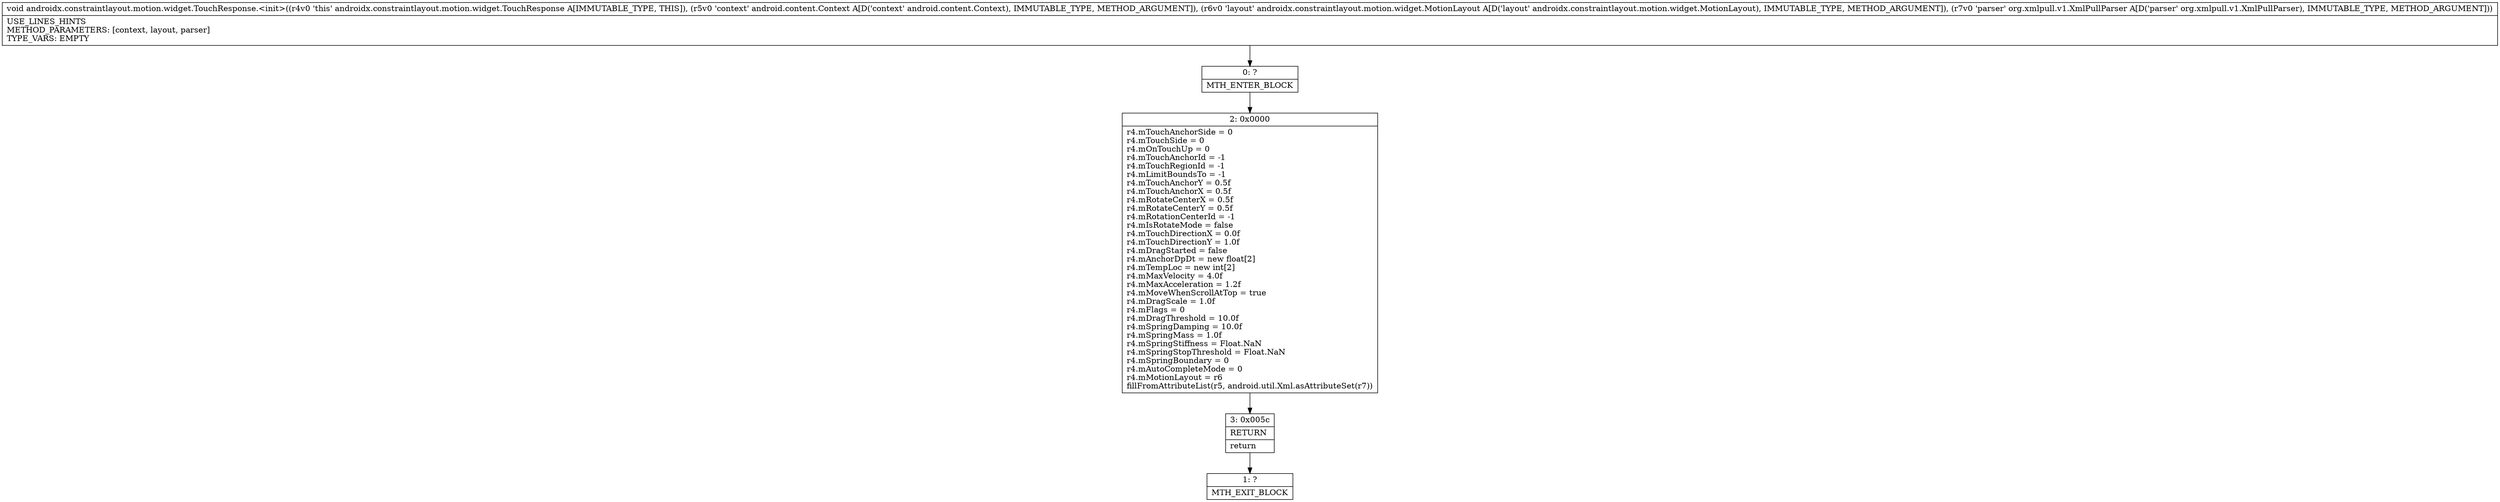 digraph "CFG forandroidx.constraintlayout.motion.widget.TouchResponse.\<init\>(Landroid\/content\/Context;Landroidx\/constraintlayout\/motion\/widget\/MotionLayout;Lorg\/xmlpull\/v1\/XmlPullParser;)V" {
Node_0 [shape=record,label="{0\:\ ?|MTH_ENTER_BLOCK\l}"];
Node_2 [shape=record,label="{2\:\ 0x0000|r4.mTouchAnchorSide = 0\lr4.mTouchSide = 0\lr4.mOnTouchUp = 0\lr4.mTouchAnchorId = \-1\lr4.mTouchRegionId = \-1\lr4.mLimitBoundsTo = \-1\lr4.mTouchAnchorY = 0.5f\lr4.mTouchAnchorX = 0.5f\lr4.mRotateCenterX = 0.5f\lr4.mRotateCenterY = 0.5f\lr4.mRotationCenterId = \-1\lr4.mIsRotateMode = false\lr4.mTouchDirectionX = 0.0f\lr4.mTouchDirectionY = 1.0f\lr4.mDragStarted = false\lr4.mAnchorDpDt = new float[2]\lr4.mTempLoc = new int[2]\lr4.mMaxVelocity = 4.0f\lr4.mMaxAcceleration = 1.2f\lr4.mMoveWhenScrollAtTop = true\lr4.mDragScale = 1.0f\lr4.mFlags = 0\lr4.mDragThreshold = 10.0f\lr4.mSpringDamping = 10.0f\lr4.mSpringMass = 1.0f\lr4.mSpringStiffness = Float.NaN\lr4.mSpringStopThreshold = Float.NaN\lr4.mSpringBoundary = 0\lr4.mAutoCompleteMode = 0\lr4.mMotionLayout = r6\lfillFromAttributeList(r5, android.util.Xml.asAttributeSet(r7))\l}"];
Node_3 [shape=record,label="{3\:\ 0x005c|RETURN\l|return\l}"];
Node_1 [shape=record,label="{1\:\ ?|MTH_EXIT_BLOCK\l}"];
MethodNode[shape=record,label="{void androidx.constraintlayout.motion.widget.TouchResponse.\<init\>((r4v0 'this' androidx.constraintlayout.motion.widget.TouchResponse A[IMMUTABLE_TYPE, THIS]), (r5v0 'context' android.content.Context A[D('context' android.content.Context), IMMUTABLE_TYPE, METHOD_ARGUMENT]), (r6v0 'layout' androidx.constraintlayout.motion.widget.MotionLayout A[D('layout' androidx.constraintlayout.motion.widget.MotionLayout), IMMUTABLE_TYPE, METHOD_ARGUMENT]), (r7v0 'parser' org.xmlpull.v1.XmlPullParser A[D('parser' org.xmlpull.v1.XmlPullParser), IMMUTABLE_TYPE, METHOD_ARGUMENT]))  | USE_LINES_HINTS\lMETHOD_PARAMETERS: [context, layout, parser]\lTYPE_VARS: EMPTY\l}"];
MethodNode -> Node_0;Node_0 -> Node_2;
Node_2 -> Node_3;
Node_3 -> Node_1;
}

